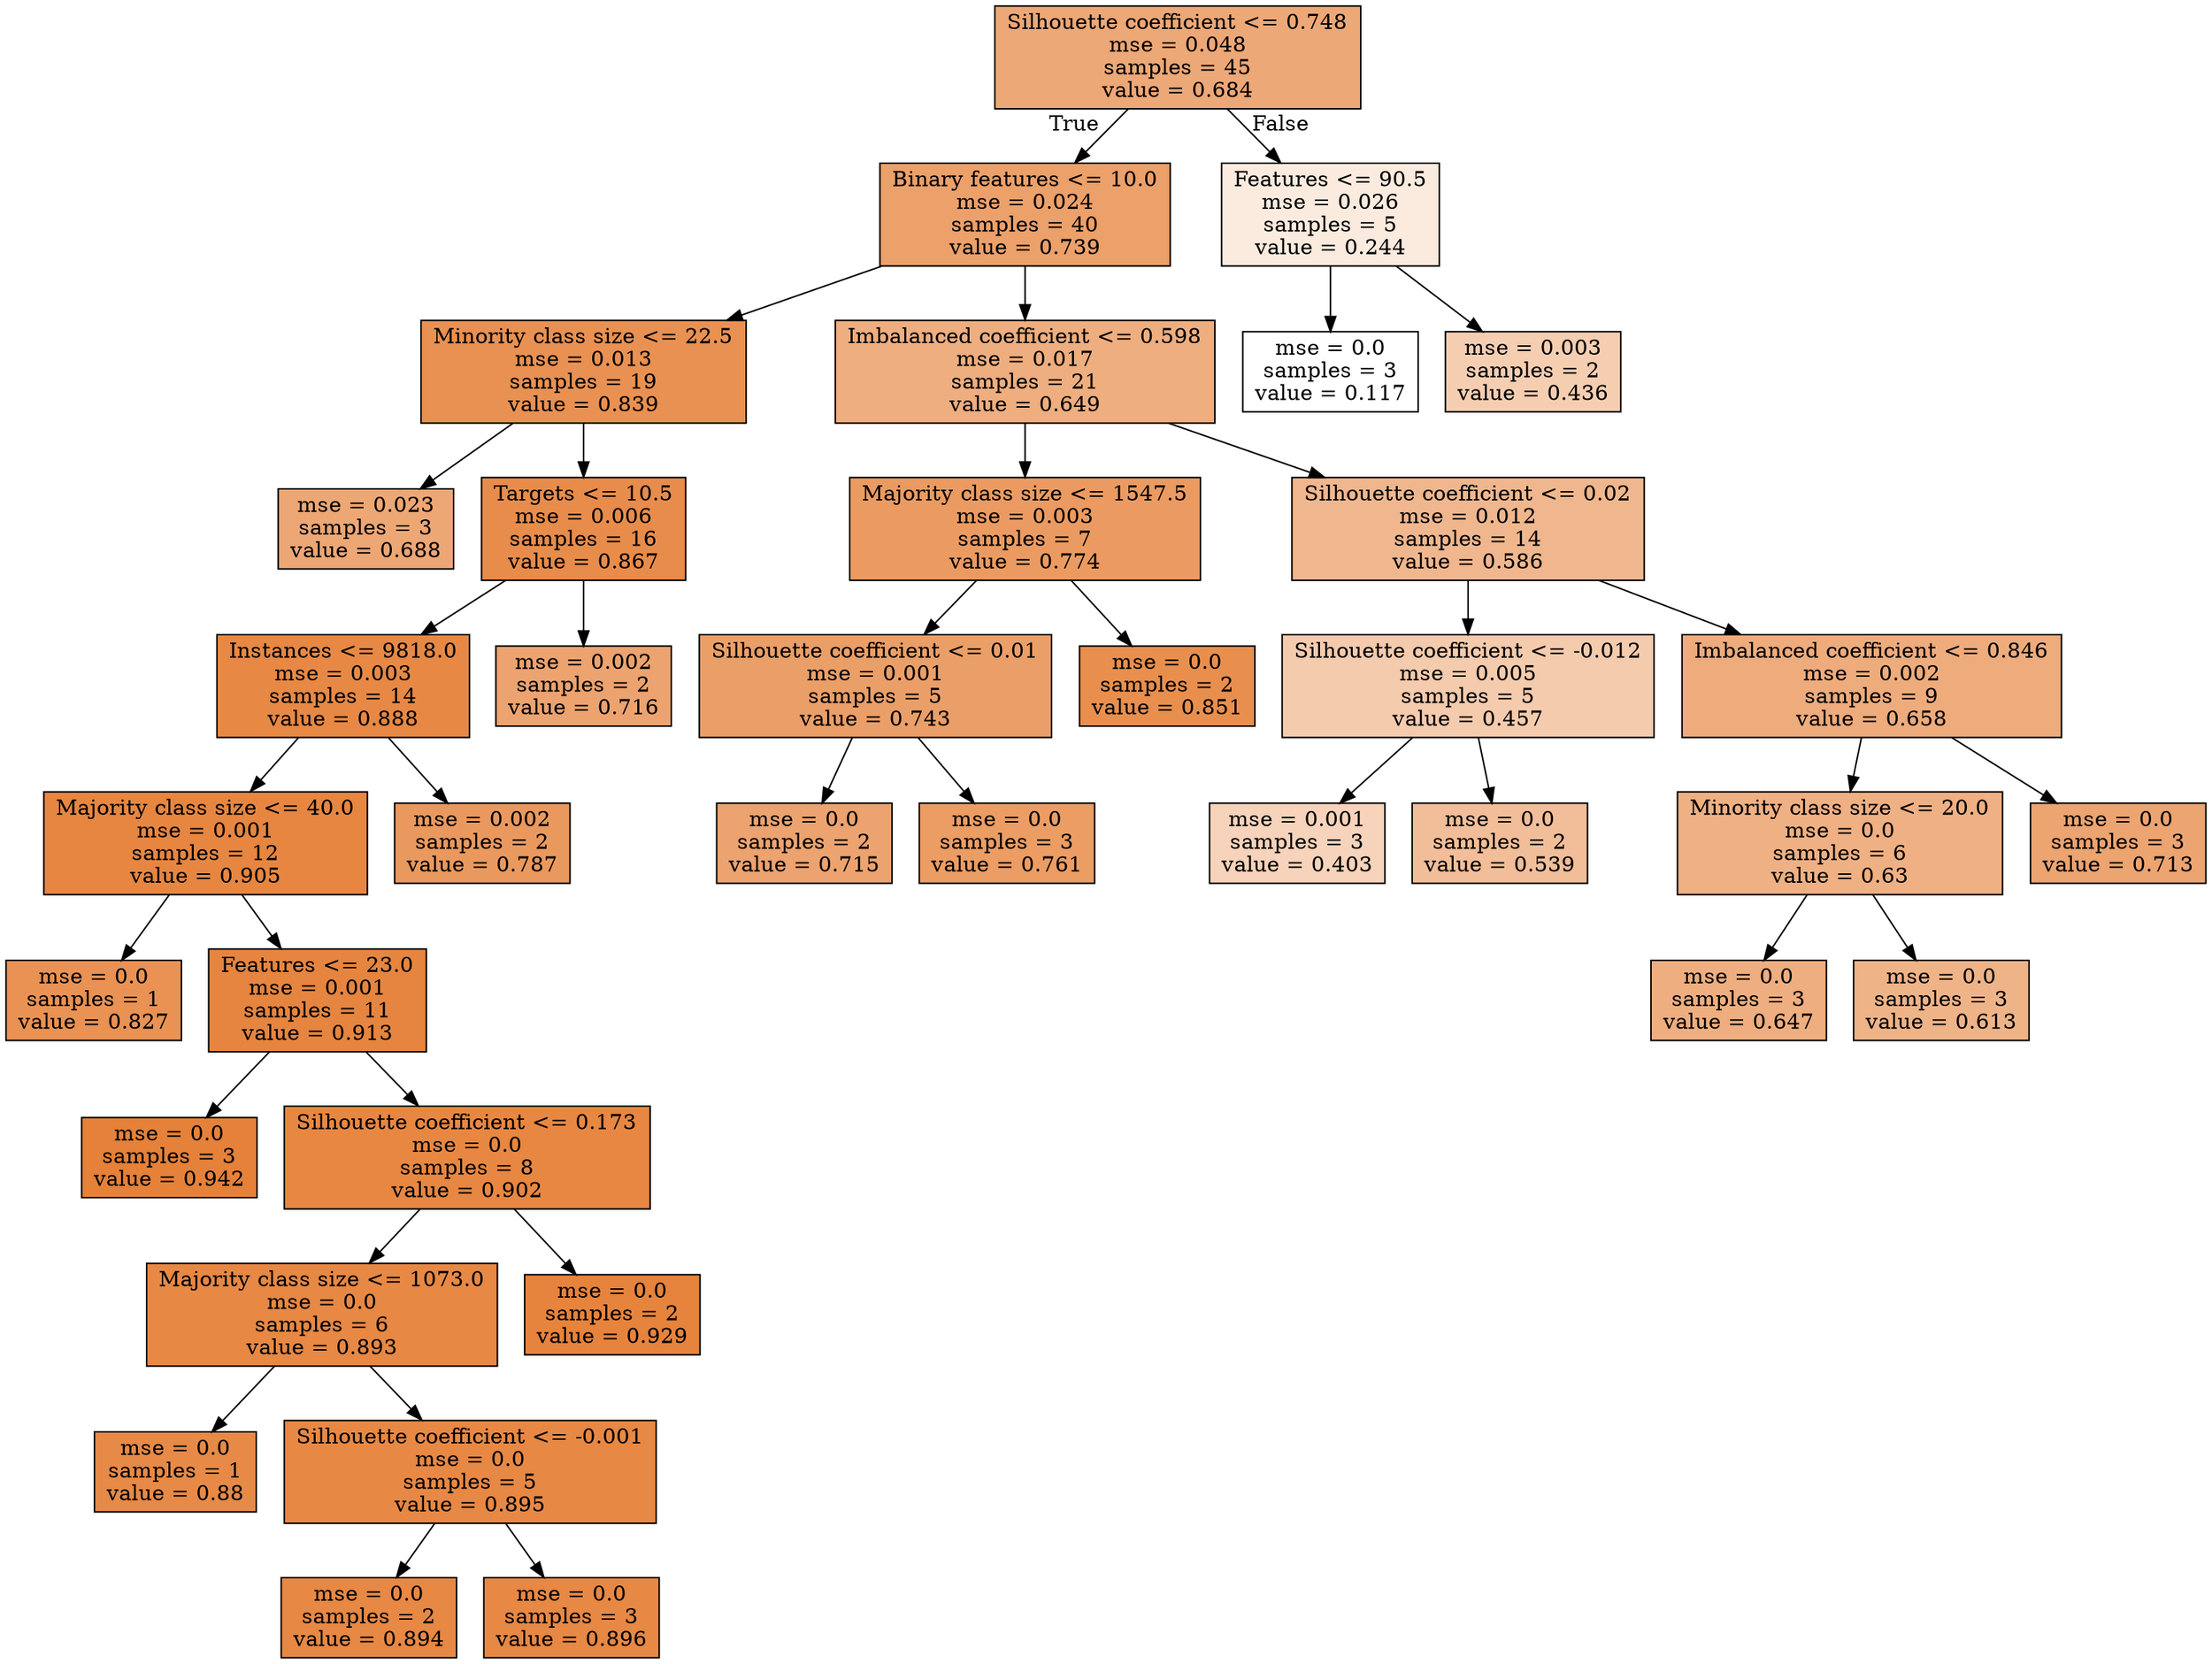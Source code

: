 digraph Tree {
node [shape=box, style="filled", color="black"] ;
0 [label="Silhouette coefficient <= 0.748\nmse = 0.048\nsamples = 45\nvalue = 0.684", fillcolor="#e58139af"] ;
1 [label="Binary features <= 10.0\nmse = 0.024\nsamples = 40\nvalue = 0.739", fillcolor="#e58139c0"] ;
0 -> 1 [labeldistance=2.5, labelangle=45, headlabel="True"] ;
2 [label="Minority class size <= 22.5\nmse = 0.013\nsamples = 19\nvalue = 0.839", fillcolor="#e58139df"] ;
1 -> 2 ;
3 [label="mse = 0.023\nsamples = 3\nvalue = 0.688", fillcolor="#e58139b1"] ;
2 -> 3 ;
4 [label="Targets <= 10.5\nmse = 0.006\nsamples = 16\nvalue = 0.867", fillcolor="#e58139e8"] ;
2 -> 4 ;
5 [label="Instances <= 9818.0\nmse = 0.003\nsamples = 14\nvalue = 0.888", fillcolor="#e58139ef"] ;
4 -> 5 ;
6 [label="Majority class size <= 40.0\nmse = 0.001\nsamples = 12\nvalue = 0.905", fillcolor="#e58139f4"] ;
5 -> 6 ;
7 [label="mse = 0.0\nsamples = 1\nvalue = 0.827", fillcolor="#e58139dc"] ;
6 -> 7 ;
8 [label="Features <= 23.0\nmse = 0.001\nsamples = 11\nvalue = 0.913", fillcolor="#e58139f6"] ;
6 -> 8 ;
9 [label="mse = 0.0\nsamples = 3\nvalue = 0.942", fillcolor="#e58139ff"] ;
8 -> 9 ;
10 [label="Silhouette coefficient <= 0.173\nmse = 0.0\nsamples = 8\nvalue = 0.902", fillcolor="#e58139f3"] ;
8 -> 10 ;
11 [label="Majority class size <= 1073.0\nmse = 0.0\nsamples = 6\nvalue = 0.893", fillcolor="#e58139f0"] ;
10 -> 11 ;
12 [label="mse = 0.0\nsamples = 1\nvalue = 0.88", fillcolor="#e58139ec"] ;
11 -> 12 ;
13 [label="Silhouette coefficient <= -0.001\nmse = 0.0\nsamples = 5\nvalue = 0.895", fillcolor="#e58139f1"] ;
11 -> 13 ;
14 [label="mse = 0.0\nsamples = 2\nvalue = 0.894", fillcolor="#e58139f0"] ;
13 -> 14 ;
15 [label="mse = 0.0\nsamples = 3\nvalue = 0.896", fillcolor="#e58139f1"] ;
13 -> 15 ;
16 [label="mse = 0.0\nsamples = 2\nvalue = 0.929", fillcolor="#e58139fb"] ;
10 -> 16 ;
17 [label="mse = 0.002\nsamples = 2\nvalue = 0.787", fillcolor="#e58139cf"] ;
5 -> 17 ;
18 [label="mse = 0.002\nsamples = 2\nvalue = 0.716", fillcolor="#e58139b9"] ;
4 -> 18 ;
19 [label="Imbalanced coefficient <= 0.598\nmse = 0.017\nsamples = 21\nvalue = 0.649", fillcolor="#e58139a4"] ;
1 -> 19 ;
20 [label="Majority class size <= 1547.5\nmse = 0.003\nsamples = 7\nvalue = 0.774", fillcolor="#e58139cb"] ;
19 -> 20 ;
21 [label="Silhouette coefficient <= 0.01\nmse = 0.001\nsamples = 5\nvalue = 0.743", fillcolor="#e58139c2"] ;
20 -> 21 ;
22 [label="mse = 0.0\nsamples = 2\nvalue = 0.715", fillcolor="#e58139b9"] ;
21 -> 22 ;
23 [label="mse = 0.0\nsamples = 3\nvalue = 0.761", fillcolor="#e58139c7"] ;
21 -> 23 ;
24 [label="mse = 0.0\nsamples = 2\nvalue = 0.851", fillcolor="#e58139e3"] ;
20 -> 24 ;
25 [label="Silhouette coefficient <= 0.02\nmse = 0.012\nsamples = 14\nvalue = 0.586", fillcolor="#e5813991"] ;
19 -> 25 ;
26 [label="Silhouette coefficient <= -0.012\nmse = 0.005\nsamples = 5\nvalue = 0.457", fillcolor="#e5813969"] ;
25 -> 26 ;
27 [label="mse = 0.001\nsamples = 3\nvalue = 0.403", fillcolor="#e5813958"] ;
26 -> 27 ;
28 [label="mse = 0.0\nsamples = 2\nvalue = 0.539", fillcolor="#e5813983"] ;
26 -> 28 ;
29 [label="Imbalanced coefficient <= 0.846\nmse = 0.002\nsamples = 9\nvalue = 0.658", fillcolor="#e58139a7"] ;
25 -> 29 ;
30 [label="Minority class size <= 20.0\nmse = 0.0\nsamples = 6\nvalue = 0.63", fillcolor="#e581399f"] ;
29 -> 30 ;
31 [label="mse = 0.0\nsamples = 3\nvalue = 0.647", fillcolor="#e58139a4"] ;
30 -> 31 ;
32 [label="mse = 0.0\nsamples = 3\nvalue = 0.613", fillcolor="#e5813999"] ;
30 -> 32 ;
33 [label="mse = 0.0\nsamples = 3\nvalue = 0.713", fillcolor="#e58139b8"] ;
29 -> 33 ;
34 [label="Features <= 90.5\nmse = 0.026\nsamples = 5\nvalue = 0.244", fillcolor="#e5813928"] ;
0 -> 34 [labeldistance=2.5, labelangle=-45, headlabel="False"] ;
35 [label="mse = 0.0\nsamples = 3\nvalue = 0.117", fillcolor="#e5813900"] ;
34 -> 35 ;
36 [label="mse = 0.003\nsamples = 2\nvalue = 0.436", fillcolor="#e5813963"] ;
34 -> 36 ;
}